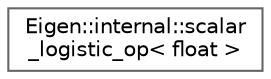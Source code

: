 digraph "Graphical Class Hierarchy"
{
 // LATEX_PDF_SIZE
  bgcolor="transparent";
  edge [fontname=Helvetica,fontsize=10,labelfontname=Helvetica,labelfontsize=10];
  node [fontname=Helvetica,fontsize=10,shape=box,height=0.2,width=0.4];
  rankdir="LR";
  Node0 [id="Node000000",label="Eigen::internal::scalar\l_logistic_op\< float \>",height=0.2,width=0.4,color="grey40", fillcolor="white", style="filled",URL="$structEigen_1_1internal_1_1scalar__logistic__op_3_01float_01_4.html",tooltip=" "];
}
